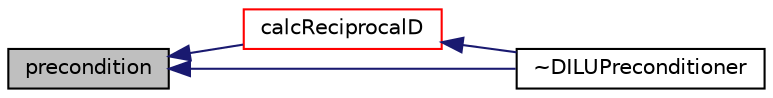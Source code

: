 digraph "precondition"
{
  bgcolor="transparent";
  edge [fontname="Helvetica",fontsize="10",labelfontname="Helvetica",labelfontsize="10"];
  node [fontname="Helvetica",fontsize="10",shape=record];
  rankdir="LR";
  Node48 [label="precondition",height=0.2,width=0.4,color="black", fillcolor="grey75", style="filled", fontcolor="black"];
  Node48 -> Node49 [dir="back",color="midnightblue",fontsize="10",style="solid",fontname="Helvetica"];
  Node49 [label="calcReciprocalD",height=0.2,width=0.4,color="red",URL="$a27953.html#a0e2f579bbf250828b4e3f250dbadf455",tooltip="Calculate the reciprocal of the preconditioned diagonal. "];
  Node49 -> Node52 [dir="back",color="midnightblue",fontsize="10",style="solid",fontname="Helvetica"];
  Node52 [label="~DILUPreconditioner",height=0.2,width=0.4,color="black",URL="$a27953.html#aa813897fa207918c254e5d7224009ae3",tooltip="Destructor. "];
  Node48 -> Node52 [dir="back",color="midnightblue",fontsize="10",style="solid",fontname="Helvetica"];
}
